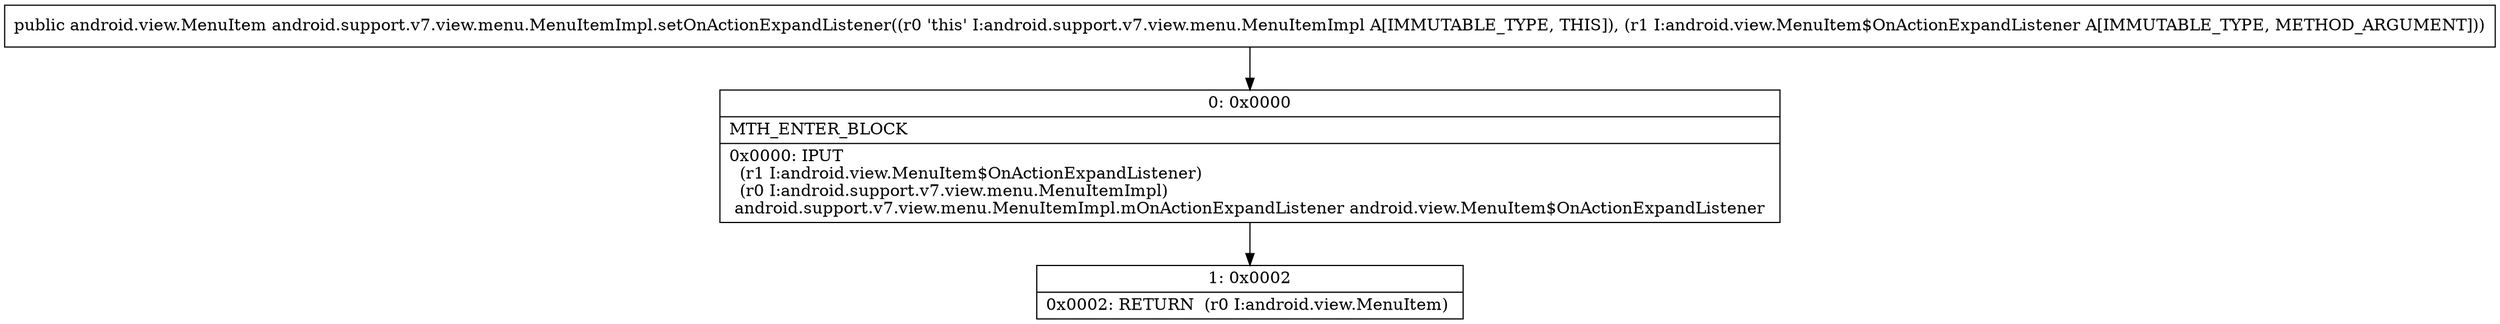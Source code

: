digraph "CFG forandroid.support.v7.view.menu.MenuItemImpl.setOnActionExpandListener(Landroid\/view\/MenuItem$OnActionExpandListener;)Landroid\/view\/MenuItem;" {
Node_0 [shape=record,label="{0\:\ 0x0000|MTH_ENTER_BLOCK\l|0x0000: IPUT  \l  (r1 I:android.view.MenuItem$OnActionExpandListener)\l  (r0 I:android.support.v7.view.menu.MenuItemImpl)\l android.support.v7.view.menu.MenuItemImpl.mOnActionExpandListener android.view.MenuItem$OnActionExpandListener \l}"];
Node_1 [shape=record,label="{1\:\ 0x0002|0x0002: RETURN  (r0 I:android.view.MenuItem) \l}"];
MethodNode[shape=record,label="{public android.view.MenuItem android.support.v7.view.menu.MenuItemImpl.setOnActionExpandListener((r0 'this' I:android.support.v7.view.menu.MenuItemImpl A[IMMUTABLE_TYPE, THIS]), (r1 I:android.view.MenuItem$OnActionExpandListener A[IMMUTABLE_TYPE, METHOD_ARGUMENT])) }"];
MethodNode -> Node_0;
Node_0 -> Node_1;
}

